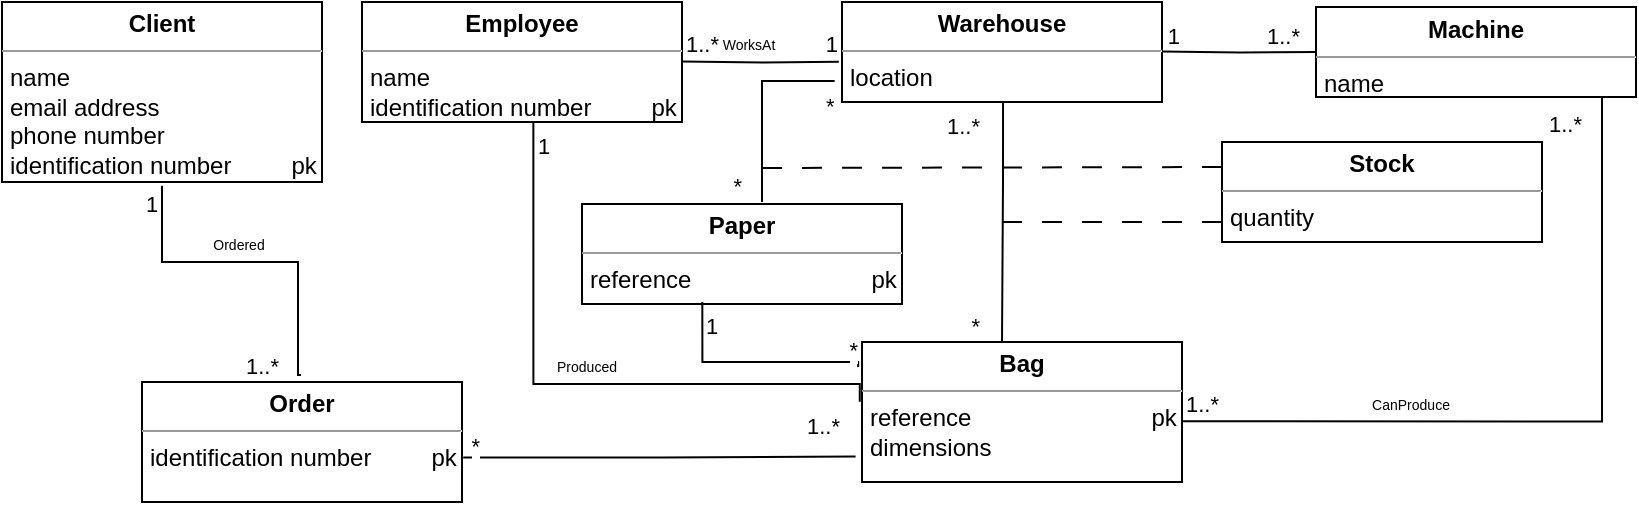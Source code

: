 <mxfile version="22.0.2" type="device">
  <diagram id="C5RBs43oDa-KdzZeNtuy" name="Page-1">
    <mxGraphModel dx="869" dy="535" grid="1" gridSize="10" guides="1" tooltips="1" connect="1" arrows="1" fold="1" page="1" pageScale="1" pageWidth="827" pageHeight="1169" math="0" shadow="0">
      <root>
        <mxCell id="WIyWlLk6GJQsqaUBKTNV-0" />
        <mxCell id="WIyWlLk6GJQsqaUBKTNV-1" parent="WIyWlLk6GJQsqaUBKTNV-0" />
        <mxCell id="dQCeht4vXP0RDjWxTyoP-6" value="&lt;p style=&quot;margin:0px;margin-top:4px;text-align:center;&quot;&gt;&lt;b&gt;Client&lt;/b&gt;&lt;/p&gt;&lt;hr size=&quot;1&quot;&gt;&lt;p style=&quot;margin:0px;margin-left:4px;&quot;&gt;name&lt;/p&gt;&lt;p style=&quot;margin:0px;margin-left:4px;&quot;&gt;email address&lt;/p&gt;&lt;p style=&quot;margin:0px;margin-left:4px;&quot;&gt;phone number&lt;/p&gt;&lt;p style=&quot;margin:0px;margin-left:4px;&quot;&gt;identification number&amp;nbsp;&amp;nbsp;&amp;nbsp;&amp;nbsp;&amp;nbsp;&amp;nbsp;&amp;nbsp;&amp;nbsp; pk&lt;br&gt;&lt;/p&gt;&lt;p style=&quot;margin:0px;margin-left:4px;&quot;&gt;&lt;br&gt;&lt;/p&gt;" style="verticalAlign=top;align=left;overflow=fill;fontSize=12;fontFamily=Helvetica;html=1;whiteSpace=wrap;" parent="WIyWlLk6GJQsqaUBKTNV-1" vertex="1">
          <mxGeometry x="10" y="10" width="160" height="90" as="geometry" />
        </mxCell>
        <mxCell id="dQCeht4vXP0RDjWxTyoP-7" value="&lt;p style=&quot;margin:0px;margin-top:4px;text-align:center;&quot;&gt;&lt;b&gt;Employee&lt;/b&gt;&lt;/p&gt;&lt;hr size=&quot;1&quot;&gt;&lt;p style=&quot;margin:0px;margin-left:4px;&quot;&gt;name&lt;/p&gt;&lt;p style=&quot;margin:0px;margin-left:4px;&quot;&gt;identification number&amp;nbsp;&amp;nbsp;&amp;nbsp;&amp;nbsp;&amp;nbsp;&amp;nbsp;&amp;nbsp;&amp;nbsp; pk&lt;br&gt;&lt;/p&gt;&lt;p style=&quot;margin:0px;margin-left:4px;&quot;&gt;&lt;br&gt;&lt;/p&gt;" style="verticalAlign=top;align=left;overflow=fill;fontSize=12;fontFamily=Helvetica;html=1;whiteSpace=wrap;" parent="WIyWlLk6GJQsqaUBKTNV-1" vertex="1">
          <mxGeometry x="190" y="10" width="160" height="60" as="geometry" />
        </mxCell>
        <mxCell id="dQCeht4vXP0RDjWxTyoP-8" value="&lt;p style=&quot;margin:0px;margin-top:4px;text-align:center;&quot;&gt;&lt;b&gt;Order&lt;/b&gt;&lt;br&gt;&lt;/p&gt;&lt;hr size=&quot;1&quot;&gt;&lt;p style=&quot;margin:0px;margin-left:4px;&quot;&gt;identification number&amp;nbsp;&amp;nbsp;&amp;nbsp;&amp;nbsp;&amp;nbsp;&amp;nbsp;&amp;nbsp;&amp;nbsp; pk&lt;br&gt;&lt;/p&gt;&lt;p style=&quot;margin:0px;margin-left:4px;&quot;&gt;&lt;br&gt;&lt;/p&gt;" style="verticalAlign=top;align=left;overflow=fill;fontSize=12;fontFamily=Helvetica;html=1;whiteSpace=wrap;" parent="WIyWlLk6GJQsqaUBKTNV-1" vertex="1">
          <mxGeometry x="80" y="200" width="160" height="60" as="geometry" />
        </mxCell>
        <mxCell id="dQCeht4vXP0RDjWxTyoP-15" value="" style="endArrow=none;html=1;edgeStyle=orthogonalEdgeStyle;rounded=0;exitX=0.451;exitY=1.021;exitDx=0;exitDy=0;exitPerimeter=0;entryX=0.497;entryY=-0.058;entryDx=0;entryDy=0;entryPerimeter=0;" parent="WIyWlLk6GJQsqaUBKTNV-1" edge="1" target="dQCeht4vXP0RDjWxTyoP-8">
          <mxGeometry relative="1" as="geometry">
            <mxPoint x="90.0" y="101.89" as="sourcePoint" />
            <mxPoint x="157.84" y="180" as="targetPoint" />
            <Array as="points">
              <mxPoint x="90" y="140" />
              <mxPoint x="158" y="140" />
              <mxPoint x="158" y="197" />
            </Array>
          </mxGeometry>
        </mxCell>
        <mxCell id="dQCeht4vXP0RDjWxTyoP-16" value="1" style="edgeLabel;resizable=0;html=1;align=left;verticalAlign=bottom;" parent="dQCeht4vXP0RDjWxTyoP-15" connectable="0" vertex="1">
          <mxGeometry x="-1" relative="1" as="geometry">
            <mxPoint x="-10" y="18" as="offset" />
          </mxGeometry>
        </mxCell>
        <mxCell id="aJOHLXgyoBkXMRwvdSnE-5" value="&lt;font style=&quot;font-size: 7px;&quot;&gt;Ordered&lt;/font&gt;" style="edgeLabel;html=1;align=center;verticalAlign=middle;resizable=0;points=[];" vertex="1" connectable="0" parent="dQCeht4vXP0RDjWxTyoP-15">
          <mxGeometry x="-0.177" y="1" relative="1" as="geometry">
            <mxPoint x="8" y="-9" as="offset" />
          </mxGeometry>
        </mxCell>
        <mxCell id="dQCeht4vXP0RDjWxTyoP-18" value="" style="endArrow=none;html=1;edgeStyle=orthogonalEdgeStyle;rounded=0;exitX=0.419;exitY=1.045;exitDx=0;exitDy=0;exitPerimeter=0;entryX=-0.007;entryY=0.427;entryDx=0;entryDy=0;entryPerimeter=0;" parent="WIyWlLk6GJQsqaUBKTNV-1" target="dQCeht4vXP0RDjWxTyoP-32" edge="1">
          <mxGeometry relative="1" as="geometry">
            <mxPoint x="275.68" y="70.0" as="sourcePoint" />
            <mxPoint x="240" y="160" as="targetPoint" />
            <Array as="points">
              <mxPoint x="276" y="201" />
            </Array>
          </mxGeometry>
        </mxCell>
        <mxCell id="dQCeht4vXP0RDjWxTyoP-19" value="1" style="edgeLabel;resizable=0;html=1;align=left;verticalAlign=bottom;" parent="dQCeht4vXP0RDjWxTyoP-18" connectable="0" vertex="1">
          <mxGeometry x="-1" relative="1" as="geometry">
            <mxPoint y="20" as="offset" />
          </mxGeometry>
        </mxCell>
        <mxCell id="dQCeht4vXP0RDjWxTyoP-20" value="1..*" style="edgeLabel;resizable=0;html=1;align=right;verticalAlign=bottom;" parent="dQCeht4vXP0RDjWxTyoP-18" connectable="0" vertex="1">
          <mxGeometry x="1" relative="1" as="geometry">
            <mxPoint x="20" as="offset" />
          </mxGeometry>
        </mxCell>
        <mxCell id="dQCeht4vXP0RDjWxTyoP-24" value="&lt;font style=&quot;font-size: 7px;&quot;&gt;Produced&lt;/font&gt;" style="edgeLabel;html=1;align=center;verticalAlign=middle;resizable=0;points=[];" parent="dQCeht4vXP0RDjWxTyoP-18" vertex="1" connectable="0">
          <mxGeometry x="-0.124" relative="1" as="geometry">
            <mxPoint x="24" y="-10" as="offset" />
          </mxGeometry>
        </mxCell>
        <mxCell id="dQCeht4vXP0RDjWxTyoP-21" value="1..*" style="edgeLabel;resizable=0;html=1;align=left;verticalAlign=bottom;" parent="WIyWlLk6GJQsqaUBKTNV-1" connectable="0" vertex="1">
          <mxGeometry x="130" y="200" as="geometry" />
        </mxCell>
        <mxCell id="dQCeht4vXP0RDjWxTyoP-25" value="&lt;p style=&quot;margin:0px;margin-top:4px;text-align:center;&quot;&gt;&lt;b&gt;Warehouse&lt;/b&gt;&lt;/p&gt;&lt;hr size=&quot;1&quot;&gt;&lt;p style=&quot;margin:0px;margin-left:4px;&quot;&gt;location&lt;/p&gt;&lt;p style=&quot;margin:0px;margin-left:4px;&quot;&gt;&lt;br&gt;&lt;/p&gt;&lt;p style=&quot;margin:0px;margin-left:4px;&quot;&gt;&lt;br&gt;&lt;/p&gt;" style="verticalAlign=top;align=left;overflow=fill;fontSize=12;fontFamily=Helvetica;html=1;whiteSpace=wrap;" parent="WIyWlLk6GJQsqaUBKTNV-1" vertex="1">
          <mxGeometry x="430" y="10" width="160" height="50" as="geometry" />
        </mxCell>
        <mxCell id="dQCeht4vXP0RDjWxTyoP-26" value="" style="endArrow=none;html=1;edgeStyle=orthogonalEdgeStyle;rounded=0;entryX=-0.01;entryY=0.597;entryDx=0;entryDy=0;entryPerimeter=0;" parent="WIyWlLk6GJQsqaUBKTNV-1" target="dQCeht4vXP0RDjWxTyoP-25" edge="1">
          <mxGeometry relative="1" as="geometry">
            <mxPoint x="350" y="39.71" as="sourcePoint" />
            <mxPoint x="420" y="40" as="targetPoint" />
          </mxGeometry>
        </mxCell>
        <mxCell id="dQCeht4vXP0RDjWxTyoP-27" value="1..*" style="edgeLabel;resizable=0;html=1;align=left;verticalAlign=bottom;" parent="dQCeht4vXP0RDjWxTyoP-26" connectable="0" vertex="1">
          <mxGeometry x="-1" relative="1" as="geometry" />
        </mxCell>
        <mxCell id="dQCeht4vXP0RDjWxTyoP-28" value="1" style="edgeLabel;resizable=0;html=1;align=right;verticalAlign=bottom;" parent="dQCeht4vXP0RDjWxTyoP-26" connectable="0" vertex="1">
          <mxGeometry x="1" relative="1" as="geometry" />
        </mxCell>
        <mxCell id="dQCeht4vXP0RDjWxTyoP-30" value="&lt;font style=&quot;font-size: 7px;&quot;&gt;WorksAt&lt;/font&gt;" style="edgeLabel;html=1;align=center;verticalAlign=middle;resizable=0;points=[];" parent="dQCeht4vXP0RDjWxTyoP-26" vertex="1" connectable="0">
          <mxGeometry x="-0.156" relative="1" as="geometry">
            <mxPoint y="-10" as="offset" />
          </mxGeometry>
        </mxCell>
        <mxCell id="dQCeht4vXP0RDjWxTyoP-32" value="&lt;p style=&quot;margin:0px;margin-top:4px;text-align:center;&quot;&gt;&lt;b&gt;Bag&lt;/b&gt;&lt;/p&gt;&lt;hr size=&quot;1&quot;&gt;&lt;p style=&quot;margin:0px;margin-left:4px;&quot;&gt;reference&amp;nbsp;&amp;nbsp;&amp;nbsp;&amp;nbsp;&amp;nbsp;&amp;nbsp;&amp;nbsp;&amp;nbsp;&amp;nbsp;&amp;nbsp;&amp;nbsp;&amp;nbsp;&amp;nbsp;&amp;nbsp;&amp;nbsp;&amp;nbsp;&amp;nbsp;&amp;nbsp;&amp;nbsp;&amp;nbsp;&amp;nbsp;&amp;nbsp;&amp;nbsp;&amp;nbsp;&amp;nbsp;&amp;nbsp; pk&lt;/p&gt;&lt;p style=&quot;margin:0px;margin-left:4px;&quot;&gt;dimensions&lt;/p&gt;&lt;p style=&quot;margin:0px;margin-left:4px;&quot;&gt;&lt;br&gt;&lt;/p&gt;&lt;p style=&quot;margin:0px;margin-left:4px;&quot;&gt;&lt;br&gt;&lt;/p&gt;&lt;p style=&quot;margin:0px;margin-left:4px;&quot;&gt;&lt;br&gt;&lt;/p&gt;" style="verticalAlign=top;align=left;overflow=fill;fontSize=12;fontFamily=Helvetica;html=1;whiteSpace=wrap;" parent="WIyWlLk6GJQsqaUBKTNV-1" vertex="1">
          <mxGeometry x="440" y="180" width="160" height="70" as="geometry" />
        </mxCell>
        <mxCell id="dQCeht4vXP0RDjWxTyoP-33" value="&lt;p style=&quot;margin:0px;margin-top:4px;text-align:center;&quot;&gt;&lt;b&gt;Machine&lt;/b&gt;&lt;/p&gt;&lt;hr size=&quot;1&quot;&gt;&lt;p style=&quot;margin:0px;margin-left:4px;&quot;&gt;name&lt;/p&gt;&lt;p style=&quot;margin:0px;margin-left:4px;&quot;&gt;&lt;br&gt;&lt;/p&gt;&lt;p style=&quot;margin:0px;margin-left:4px;&quot;&gt;&lt;br&gt;&lt;/p&gt;" style="verticalAlign=top;align=left;overflow=fill;fontSize=12;fontFamily=Helvetica;html=1;whiteSpace=wrap;" parent="WIyWlLk6GJQsqaUBKTNV-1" vertex="1">
          <mxGeometry x="667" y="12.5" width="160" height="45" as="geometry" />
        </mxCell>
        <mxCell id="dQCeht4vXP0RDjWxTyoP-34" value="" style="endArrow=none;html=1;edgeStyle=orthogonalEdgeStyle;rounded=0;" parent="WIyWlLk6GJQsqaUBKTNV-1" target="dQCeht4vXP0RDjWxTyoP-33" edge="1">
          <mxGeometry relative="1" as="geometry">
            <mxPoint x="590" y="34.71" as="sourcePoint" />
            <mxPoint x="650" y="34.71" as="targetPoint" />
          </mxGeometry>
        </mxCell>
        <mxCell id="dQCeht4vXP0RDjWxTyoP-38" value="1" style="edgeLabel;resizable=0;html=1;align=right;verticalAlign=bottom;" parent="WIyWlLk6GJQsqaUBKTNV-1" connectable="0" vertex="1">
          <mxGeometry x="599.996" y="35.0" as="geometry" />
        </mxCell>
        <mxCell id="dQCeht4vXP0RDjWxTyoP-39" value="1..*" style="edgeLabel;resizable=0;html=1;align=right;verticalAlign=bottom;" parent="WIyWlLk6GJQsqaUBKTNV-1" connectable="0" vertex="1">
          <mxGeometry x="659.996" y="35.0" as="geometry" />
        </mxCell>
        <mxCell id="dQCeht4vXP0RDjWxTyoP-41" value="" style="endArrow=none;html=1;edgeStyle=orthogonalEdgeStyle;rounded=0;" parent="WIyWlLk6GJQsqaUBKTNV-1" target="dQCeht4vXP0RDjWxTyoP-32" edge="1">
          <mxGeometry relative="1" as="geometry">
            <mxPoint x="510.52" y="60" as="sourcePoint" />
            <mxPoint x="509.48" y="176.04" as="targetPoint" />
            <Array as="points">
              <mxPoint x="511" y="100" />
              <mxPoint x="510" y="100" />
            </Array>
          </mxGeometry>
        </mxCell>
        <mxCell id="dQCeht4vXP0RDjWxTyoP-43" value="" style="endArrow=none;startArrow=none;endFill=0;startFill=0;endSize=8;html=1;verticalAlign=bottom;dashed=1;labelBackgroundColor=none;dashPattern=10 10;rounded=0;" parent="WIyWlLk6GJQsqaUBKTNV-1" edge="1">
          <mxGeometry width="160" relative="1" as="geometry">
            <mxPoint x="510" y="120" as="sourcePoint" />
            <mxPoint x="620" y="120" as="targetPoint" />
          </mxGeometry>
        </mxCell>
        <mxCell id="dQCeht4vXP0RDjWxTyoP-44" value="&lt;p style=&quot;margin:0px;margin-top:4px;text-align:center;&quot;&gt;&lt;b&gt;Stock&lt;/b&gt;&lt;/p&gt;&lt;hr size=&quot;1&quot;&gt;&lt;p style=&quot;margin:0px;margin-left:4px;&quot;&gt;quantity&lt;/p&gt;&lt;p style=&quot;margin:0px;margin-left:4px;&quot;&gt;&lt;br&gt;&lt;/p&gt;&lt;p style=&quot;margin:0px;margin-left:4px;&quot;&gt;&lt;br&gt;&lt;/p&gt;&lt;p style=&quot;margin:0px;margin-left:4px;&quot;&gt;&lt;br&gt;&lt;/p&gt;" style="verticalAlign=top;align=left;overflow=fill;fontSize=12;fontFamily=Helvetica;html=1;whiteSpace=wrap;" parent="WIyWlLk6GJQsqaUBKTNV-1" vertex="1">
          <mxGeometry x="620" y="80" width="160" height="50" as="geometry" />
        </mxCell>
        <mxCell id="aJOHLXgyoBkXMRwvdSnE-0" value="1..*" style="edgeLabel;resizable=0;html=1;align=right;verticalAlign=bottom;" connectable="0" vertex="1" parent="WIyWlLk6GJQsqaUBKTNV-1">
          <mxGeometry x="499.997" y="80.0" as="geometry" />
        </mxCell>
        <mxCell id="aJOHLXgyoBkXMRwvdSnE-1" value="*" style="edgeLabel;resizable=0;html=1;align=right;verticalAlign=bottom;" connectable="0" vertex="1" parent="WIyWlLk6GJQsqaUBKTNV-1">
          <mxGeometry x="499.997" y="180.0" as="geometry" />
        </mxCell>
        <mxCell id="aJOHLXgyoBkXMRwvdSnE-2" value="" style="endArrow=none;html=1;edgeStyle=orthogonalEdgeStyle;rounded=0;entryX=-0.02;entryY=0.818;entryDx=0;entryDy=0;entryPerimeter=0;exitX=1.004;exitY=0.629;exitDx=0;exitDy=0;exitPerimeter=0;" edge="1" parent="WIyWlLk6GJQsqaUBKTNV-1" source="dQCeht4vXP0RDjWxTyoP-8" target="dQCeht4vXP0RDjWxTyoP-32">
          <mxGeometry relative="1" as="geometry">
            <mxPoint x="240" y="220" as="sourcePoint" />
            <mxPoint x="317" y="220.29" as="targetPoint" />
          </mxGeometry>
        </mxCell>
        <mxCell id="aJOHLXgyoBkXMRwvdSnE-3" value="*" style="edgeLabel;resizable=0;html=1;align=right;verticalAlign=bottom;" connectable="0" vertex="1" parent="WIyWlLk6GJQsqaUBKTNV-1">
          <mxGeometry x="249.996" y="240.0" as="geometry" />
        </mxCell>
        <mxCell id="aJOHLXgyoBkXMRwvdSnE-4" value="1..*" style="edgeLabel;resizable=0;html=1;align=right;verticalAlign=bottom;" connectable="0" vertex="1" parent="WIyWlLk6GJQsqaUBKTNV-1">
          <mxGeometry x="429.996" y="230.0" as="geometry" />
        </mxCell>
        <mxCell id="aJOHLXgyoBkXMRwvdSnE-6" value="&lt;p style=&quot;margin:0px;margin-top:4px;text-align:center;&quot;&gt;&lt;b&gt;Paper&lt;/b&gt;&lt;/p&gt;&lt;hr size=&quot;1&quot;&gt;&lt;p style=&quot;margin:0px;margin-left:4px;&quot;&gt;reference&amp;nbsp;&amp;nbsp;&amp;nbsp;&amp;nbsp;&amp;nbsp;&amp;nbsp;&amp;nbsp;&amp;nbsp;&amp;nbsp;&amp;nbsp;&amp;nbsp;&amp;nbsp;&amp;nbsp;&amp;nbsp;&amp;nbsp;&amp;nbsp;&amp;nbsp;&amp;nbsp;&amp;nbsp;&amp;nbsp;&amp;nbsp;&amp;nbsp;&amp;nbsp;&amp;nbsp;&amp;nbsp;&amp;nbsp; pk&lt;/p&gt;&lt;p style=&quot;margin:0px;margin-left:4px;&quot;&gt;&lt;br&gt;&lt;/p&gt;&lt;p style=&quot;margin:0px;margin-left:4px;&quot;&gt;&lt;br&gt;&lt;/p&gt;&lt;p style=&quot;margin:0px;margin-left:4px;&quot;&gt;&lt;br&gt;&lt;/p&gt;" style="verticalAlign=top;align=left;overflow=fill;fontSize=12;fontFamily=Helvetica;html=1;whiteSpace=wrap;" vertex="1" parent="WIyWlLk6GJQsqaUBKTNV-1">
          <mxGeometry x="300" y="111" width="160" height="50" as="geometry" />
        </mxCell>
        <mxCell id="aJOHLXgyoBkXMRwvdSnE-7" value="" style="endArrow=none;html=1;edgeStyle=orthogonalEdgeStyle;rounded=0;exitX=-0.023;exitY=0.789;exitDx=0;exitDy=0;exitPerimeter=0;" edge="1" parent="WIyWlLk6GJQsqaUBKTNV-1" source="dQCeht4vXP0RDjWxTyoP-25">
          <mxGeometry relative="1" as="geometry">
            <mxPoint x="340" y="90" as="sourcePoint" />
            <mxPoint x="390" y="110" as="targetPoint" />
            <Array as="points">
              <mxPoint x="390" y="49" />
              <mxPoint x="390" y="110" />
            </Array>
          </mxGeometry>
        </mxCell>
        <mxCell id="aJOHLXgyoBkXMRwvdSnE-8" value="*" style="edgeLabel;resizable=0;html=1;align=left;verticalAlign=bottom;" connectable="0" vertex="1" parent="aJOHLXgyoBkXMRwvdSnE-7">
          <mxGeometry x="-1" relative="1" as="geometry">
            <mxPoint x="-6" y="21" as="offset" />
          </mxGeometry>
        </mxCell>
        <mxCell id="aJOHLXgyoBkXMRwvdSnE-9" value="*" style="edgeLabel;resizable=0;html=1;align=right;verticalAlign=bottom;" connectable="0" vertex="1" parent="aJOHLXgyoBkXMRwvdSnE-7">
          <mxGeometry x="1" relative="1" as="geometry">
            <mxPoint x="-10" as="offset" />
          </mxGeometry>
        </mxCell>
        <mxCell id="aJOHLXgyoBkXMRwvdSnE-10" value="" style="endArrow=none;html=1;edgeStyle=orthogonalEdgeStyle;rounded=0;entryX=-0.012;entryY=0.178;entryDx=0;entryDy=0;entryPerimeter=0;exitX=0.376;exitY=0.98;exitDx=0;exitDy=0;exitPerimeter=0;" edge="1" parent="WIyWlLk6GJQsqaUBKTNV-1" source="aJOHLXgyoBkXMRwvdSnE-6" target="dQCeht4vXP0RDjWxTyoP-32">
          <mxGeometry relative="1" as="geometry">
            <mxPoint x="270" y="190" as="sourcePoint" />
            <mxPoint x="430" y="190" as="targetPoint" />
            <Array as="points">
              <mxPoint x="360" y="190" />
              <mxPoint x="438" y="190" />
            </Array>
          </mxGeometry>
        </mxCell>
        <mxCell id="aJOHLXgyoBkXMRwvdSnE-11" value="1" style="edgeLabel;resizable=0;html=1;align=left;verticalAlign=bottom;" connectable="0" vertex="1" parent="aJOHLXgyoBkXMRwvdSnE-10">
          <mxGeometry x="-1" relative="1" as="geometry">
            <mxPoint y="20" as="offset" />
          </mxGeometry>
        </mxCell>
        <mxCell id="aJOHLXgyoBkXMRwvdSnE-12" value="*" style="edgeLabel;resizable=0;html=1;align=right;verticalAlign=bottom;" connectable="0" vertex="1" parent="aJOHLXgyoBkXMRwvdSnE-10">
          <mxGeometry x="1" relative="1" as="geometry" />
        </mxCell>
        <mxCell id="aJOHLXgyoBkXMRwvdSnE-13" value="" style="endArrow=none;startArrow=none;endFill=0;startFill=0;endSize=8;html=1;verticalAlign=bottom;dashed=1;labelBackgroundColor=none;dashPattern=10 10;rounded=0;entryX=0;entryY=0.25;entryDx=0;entryDy=0;" edge="1" parent="WIyWlLk6GJQsqaUBKTNV-1" target="dQCeht4vXP0RDjWxTyoP-44">
          <mxGeometry width="160" relative="1" as="geometry">
            <mxPoint x="390" y="93" as="sourcePoint" />
            <mxPoint x="610" y="111" as="targetPoint" />
          </mxGeometry>
        </mxCell>
        <mxCell id="aJOHLXgyoBkXMRwvdSnE-14" value="" style="endArrow=none;html=1;edgeStyle=orthogonalEdgeStyle;rounded=0;" edge="1" parent="WIyWlLk6GJQsqaUBKTNV-1" target="dQCeht4vXP0RDjWxTyoP-33">
          <mxGeometry relative="1" as="geometry">
            <mxPoint x="600" y="219.68" as="sourcePoint" />
            <mxPoint x="760" y="219.68" as="targetPoint" />
            <Array as="points">
              <mxPoint x="810" y="220" />
            </Array>
          </mxGeometry>
        </mxCell>
        <mxCell id="aJOHLXgyoBkXMRwvdSnE-15" value="1..*" style="edgeLabel;resizable=0;html=1;align=left;verticalAlign=bottom;" connectable="0" vertex="1" parent="aJOHLXgyoBkXMRwvdSnE-14">
          <mxGeometry x="-1" relative="1" as="geometry" />
        </mxCell>
        <mxCell id="aJOHLXgyoBkXMRwvdSnE-16" value="1..*" style="edgeLabel;resizable=0;html=1;align=right;verticalAlign=bottom;" connectable="0" vertex="1" parent="aJOHLXgyoBkXMRwvdSnE-14">
          <mxGeometry x="1" relative="1" as="geometry">
            <mxPoint x="-10" y="22" as="offset" />
          </mxGeometry>
        </mxCell>
        <mxCell id="aJOHLXgyoBkXMRwvdSnE-17" value="&lt;font style=&quot;font-size: 7px;&quot;&gt;CanProduce&lt;/font&gt;" style="edgeLabel;html=1;align=center;verticalAlign=middle;resizable=0;points=[];" vertex="1" connectable="0" parent="aJOHLXgyoBkXMRwvdSnE-14">
          <mxGeometry x="-0.387" y="3" relative="1" as="geometry">
            <mxPoint y="-7" as="offset" />
          </mxGeometry>
        </mxCell>
      </root>
    </mxGraphModel>
  </diagram>
</mxfile>
